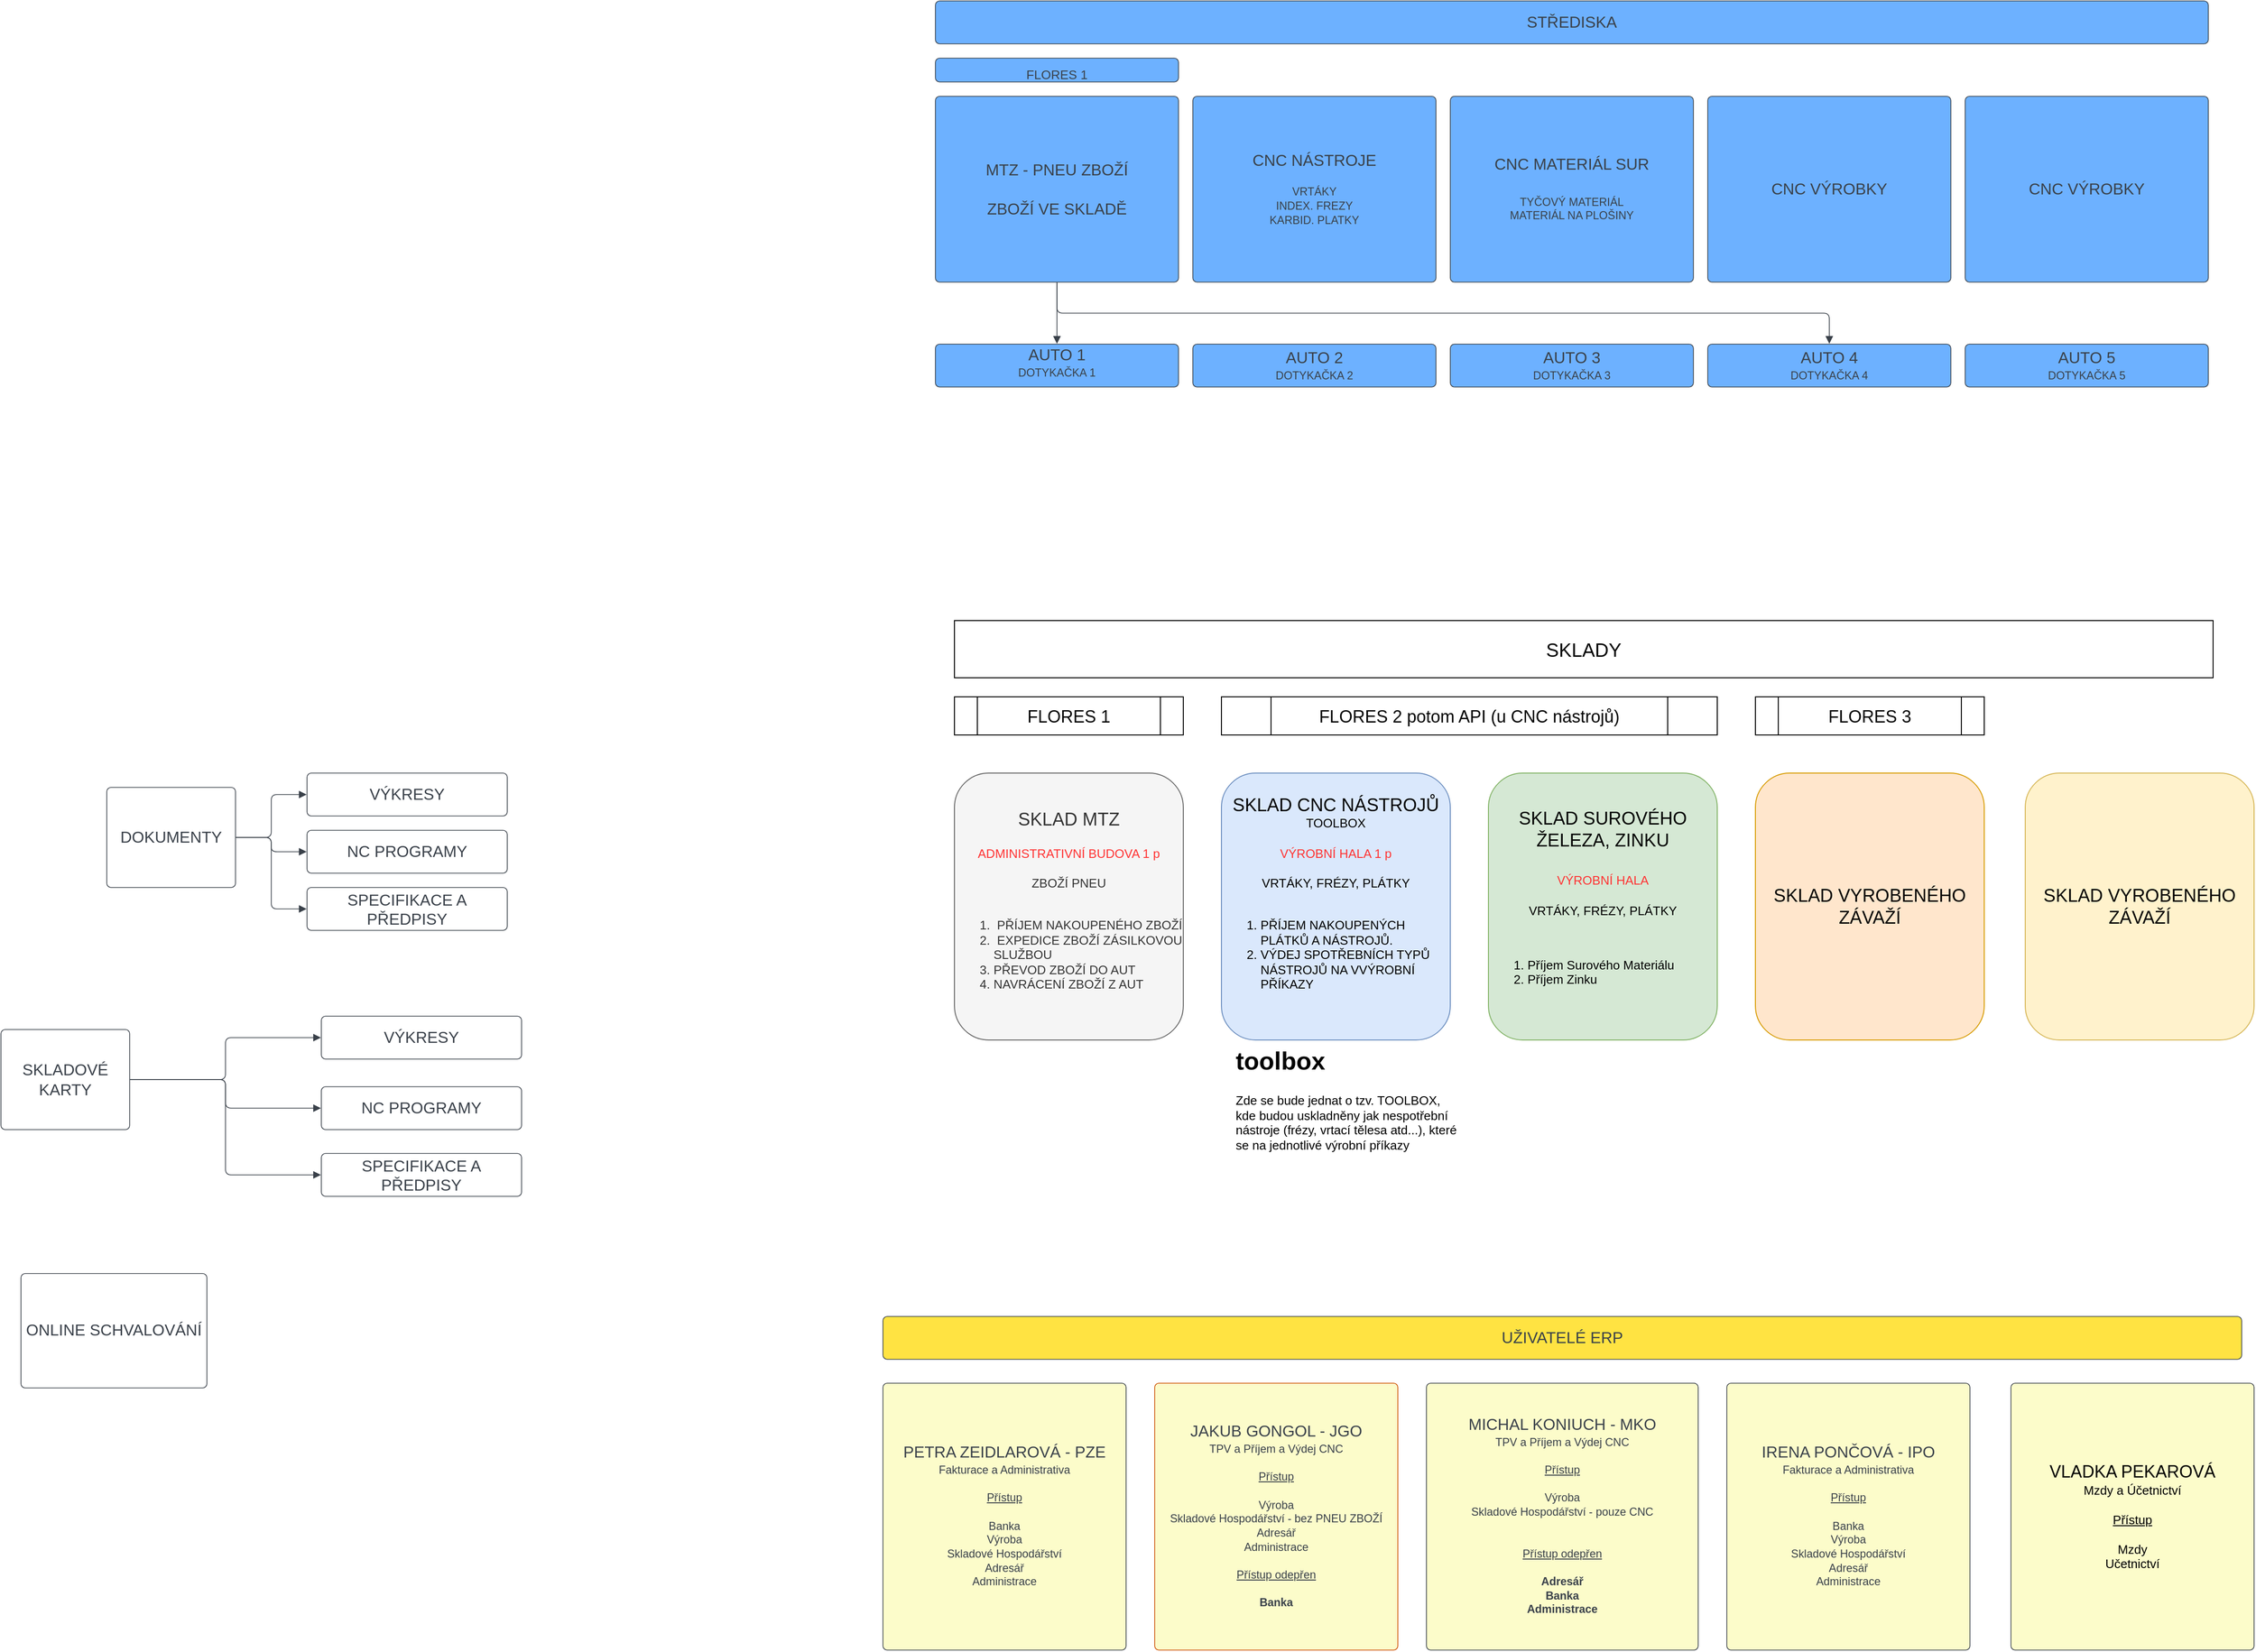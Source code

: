 <mxfile version="18.0.2" type="github">
  <diagram id="CgBZZqJk36iDIYYSCeY7" name="Page-1">
    <mxGraphModel dx="2651" dy="3383" grid="1" gridSize="10" guides="1" tooltips="1" connect="1" arrows="1" fold="1" page="1" pageScale="1" pageWidth="827" pageHeight="1169" math="0" shadow="0">
      <root>
        <mxCell id="0" />
        <mxCell id="1" parent="0" />
        <UserObject label="STŘEDISKA" lucidchartObjectId="JtwdTEM3P7._" id="j0kXErIfYLrjwPMrDjcV-20">
          <mxCell style="html=1;overflow=block;blockSpacing=1;whiteSpace=wrap;fontSize=16.7;fontColor=#3a414a;spacing=9;strokeColor=#3a414a;strokeOpacity=100;fillOpacity=100;rounded=1;absoluteArcSize=1;arcSize=9;fillColor=#6db1ff;strokeWidth=0.8;" vertex="1" parent="1">
            <mxGeometry x="940" y="-1970" width="1335" height="45" as="geometry" />
          </mxCell>
        </UserObject>
        <UserObject label="MTZ - PNEU ZBOŽÍ&#xa;&#xa;ZBOŽÍ VE SKLADĚ" lucidchartObjectId="JtwdQS9GAcQ~" id="j0kXErIfYLrjwPMrDjcV-21">
          <mxCell style="html=1;overflow=block;blockSpacing=1;whiteSpace=wrap;fontSize=16.7;fontColor=#3a414a;spacing=3.8;strokeColor=#3a414a;strokeOpacity=100;fillOpacity=100;rounded=1;absoluteArcSize=1;arcSize=9;fillColor=#6db1ff;strokeWidth=0.8;" vertex="1" parent="1">
            <mxGeometry x="940" y="-1870" width="255" height="195" as="geometry" />
          </mxCell>
        </UserObject>
        <UserObject label="&lt;div style=&quot;display: flex; justify-content: center; text-align: center; align-items: baseline; font-size: 0; line-height: 1.25;margin-top: -2px;&quot;&gt;&lt;span&gt;&lt;span style=&quot;font-size:16.7px;color:#3a414a;&quot;&gt;CNC NÁSTROJE&#xa;&lt;/span&gt;&lt;span style=&quot;font-size:11.7px;color:#3a414a;&quot;&gt;&#xa;VRTÁKY&#xa;INDEX. FREZY&#xa;KARBID. PLATKY&lt;/span&gt;&lt;/span&gt;&lt;/div&gt;" lucidchartObjectId="JtwdC60pC6Yu" id="j0kXErIfYLrjwPMrDjcV-22">
          <mxCell style="html=1;overflow=block;blockSpacing=1;whiteSpace=wrap;fontSize=13;spacing=3.8;strokeColor=#3a414a;strokeOpacity=100;fillOpacity=100;rounded=1;absoluteArcSize=1;arcSize=9;fillColor=#6db1ff;strokeWidth=0.8;" vertex="1" parent="1">
            <mxGeometry x="1210" y="-1870" width="255" height="195" as="geometry" />
          </mxCell>
        </UserObject>
        <UserObject label="&lt;div style=&quot;display: flex; justify-content: center; text-align: center; align-items: baseline; font-size: 0; line-height: 1.25;margin-top: -2px;&quot;&gt;&lt;span&gt;&lt;span style=&quot;font-size:16.7px;color:#3a414a;&quot;&gt;CNC MATERIÁL SUR&#xa;&#xa;&lt;/span&gt;&lt;span style=&quot;font-size:11.7px;color:#3a414a;&quot;&gt;TYČOVÝ MATERIÁL&#xa;MATERIÁL NA PLOŠINY&lt;/span&gt;&lt;/span&gt;&lt;/div&gt;" lucidchartObjectId="JtwdjphT8_iK" id="j0kXErIfYLrjwPMrDjcV-23">
          <mxCell style="html=1;overflow=block;blockSpacing=1;whiteSpace=wrap;fontSize=13;spacing=3.8;strokeColor=#3a414a;strokeOpacity=100;fillOpacity=100;rounded=1;absoluteArcSize=1;arcSize=9;fillColor=#6db1ff;strokeWidth=0.8;" vertex="1" parent="1">
            <mxGeometry x="1480" y="-1870" width="255" height="195" as="geometry" />
          </mxCell>
        </UserObject>
        <UserObject label="CNC VÝROBKY" lucidchartObjectId="JtwdPTH7~YH7" id="j0kXErIfYLrjwPMrDjcV-24">
          <mxCell style="html=1;overflow=block;blockSpacing=1;whiteSpace=wrap;fontSize=16.7;fontColor=#3a414a;spacing=3.8;strokeColor=#3a414a;strokeOpacity=100;fillOpacity=100;rounded=1;absoluteArcSize=1;arcSize=9;fillColor=#6db1ff;strokeWidth=0.8;" vertex="1" parent="1">
            <mxGeometry x="1750" y="-1870" width="255" height="195" as="geometry" />
          </mxCell>
        </UserObject>
        <UserObject label="CNC VÝROBKY" lucidchartObjectId="JtwdCPl2XucP" id="j0kXErIfYLrjwPMrDjcV-25">
          <mxCell style="html=1;overflow=block;blockSpacing=1;whiteSpace=wrap;fontSize=16.7;fontColor=#3a414a;spacing=3.8;strokeColor=#3a414a;strokeOpacity=100;fillOpacity=100;rounded=1;absoluteArcSize=1;arcSize=9;fillColor=#6db1ff;strokeWidth=0.8;" vertex="1" parent="1">
            <mxGeometry x="2020" y="-1870" width="255" height="195" as="geometry" />
          </mxCell>
        </UserObject>
        <UserObject label="&lt;div style=&quot;display: flex; justify-content: center; text-align: center; align-items: baseline; font-size: 0; line-height: 1.25;margin-top: -2px;&quot;&gt;&lt;span&gt;&lt;span style=&quot;font-size:16.7px;color:#3a414a;&quot;&gt;AUTO 1&#xa;&lt;/span&gt;&lt;span style=&quot;font-size:11.7px;color:#3a414a;&quot;&gt;DOTYKAČKA 1&#xa;&#xa;&#xa;&lt;/span&gt;&lt;/span&gt;&lt;/div&gt;" lucidchartObjectId="JtwdidwI.K3z" id="j0kXErIfYLrjwPMrDjcV-26">
          <mxCell style="html=1;overflow=block;blockSpacing=1;whiteSpace=wrap;fontSize=13;spacing=3.8;strokeColor=#3a414a;strokeOpacity=100;fillOpacity=100;rounded=1;absoluteArcSize=1;arcSize=9;fillColor=#6db1ff;strokeWidth=0.8;" vertex="1" parent="1">
            <mxGeometry x="940" y="-1610" width="255" height="45" as="geometry" />
          </mxCell>
        </UserObject>
        <UserObject label="&lt;div style=&quot;display: flex; justify-content: center; text-align: center; align-items: baseline; font-size: 0; line-height: 1.25;margin-top: -2px;&quot;&gt;&lt;span&gt;&lt;span style=&quot;font-size:16.7px;color:#3a414a;&quot;&gt;AUTO 2&lt;/span&gt;&lt;span style=&quot;font-size:11.7px;color:#3a414a;&quot;&gt;&#xa;DOTYKAČKA 2&#xa;&lt;/span&gt;&lt;/span&gt;&lt;/div&gt;" lucidchartObjectId="JtwdFwsQBcLq" id="j0kXErIfYLrjwPMrDjcV-27">
          <mxCell style="html=1;overflow=block;blockSpacing=1;whiteSpace=wrap;fontSize=13;spacing=3.8;strokeColor=#3a414a;strokeOpacity=100;fillOpacity=100;rounded=1;absoluteArcSize=1;arcSize=9;fillColor=#6db1ff;strokeWidth=0.8;" vertex="1" parent="1">
            <mxGeometry x="1210" y="-1610" width="255" height="45" as="geometry" />
          </mxCell>
        </UserObject>
        <UserObject label="&lt;div style=&quot;display: flex; justify-content: center; text-align: center; align-items: baseline; font-size: 0; line-height: 1.25;margin-top: -2px;&quot;&gt;&lt;span&gt;&lt;span style=&quot;font-size:16.7px;color:#3a414a;&quot;&gt;AUTO 3&lt;/span&gt;&lt;span style=&quot;font-size:11.7px;color:#3a414a;&quot;&gt;&#xa;DOTYKAČKA 3&#xa;&lt;/span&gt;&lt;/span&gt;&lt;/div&gt;" lucidchartObjectId="Jtwd00CGW.VU" id="j0kXErIfYLrjwPMrDjcV-28">
          <mxCell style="html=1;overflow=block;blockSpacing=1;whiteSpace=wrap;fontSize=13;spacing=3.8;strokeColor=#3a414a;strokeOpacity=100;fillOpacity=100;rounded=1;absoluteArcSize=1;arcSize=9;fillColor=#6db1ff;strokeWidth=0.8;" vertex="1" parent="1">
            <mxGeometry x="1480" y="-1610" width="255" height="45" as="geometry" />
          </mxCell>
        </UserObject>
        <UserObject label="&lt;div style=&quot;display: flex; justify-content: center; text-align: center; align-items: baseline; font-size: 0; line-height: 1.25;margin-top: -2px;&quot;&gt;&lt;span&gt;&lt;span style=&quot;font-size:16.7px;color:#3a414a;&quot;&gt;AUTO 4&lt;/span&gt;&lt;span style=&quot;font-size:11.7px;color:#3a414a;&quot;&gt;&#xa;DOTYKAČKA 4&#xa;&lt;/span&gt;&lt;/span&gt;&lt;/div&gt;" lucidchartObjectId="JtwdBA.rW.2H" id="j0kXErIfYLrjwPMrDjcV-29">
          <mxCell style="html=1;overflow=block;blockSpacing=1;whiteSpace=wrap;fontSize=13;spacing=3.8;strokeColor=#3a414a;strokeOpacity=100;fillOpacity=100;rounded=1;absoluteArcSize=1;arcSize=9;fillColor=#6db1ff;strokeWidth=0.8;" vertex="1" parent="1">
            <mxGeometry x="1750" y="-1610" width="255" height="45" as="geometry" />
          </mxCell>
        </UserObject>
        <UserObject label="&lt;div style=&quot;display: flex; justify-content: center; text-align: center; align-items: baseline; font-size: 0; line-height: 1.25;margin-top: -2px;&quot;&gt;&lt;span&gt;&lt;span style=&quot;font-size:16.7px;color:#3a414a;&quot;&gt;AUTO 5&lt;/span&gt;&lt;span style=&quot;font-size:11.7px;color:#3a414a;&quot;&gt;&#xa;DOTYKAČKA 5&#xa;&lt;/span&gt;&lt;/span&gt;&lt;/div&gt;" lucidchartObjectId="JtwdIF_GFw2b" id="j0kXErIfYLrjwPMrDjcV-30">
          <mxCell style="html=1;overflow=block;blockSpacing=1;whiteSpace=wrap;fontSize=13;spacing=3.8;strokeColor=#3a414a;strokeOpacity=100;fillOpacity=100;rounded=1;absoluteArcSize=1;arcSize=9;fillColor=#6db1ff;strokeWidth=0.8;" vertex="1" parent="1">
            <mxGeometry x="2020" y="-1610" width="255" height="45" as="geometry" />
          </mxCell>
        </UserObject>
        <UserObject label="" lucidchartObjectId="JtwdesKhk5jS" id="j0kXErIfYLrjwPMrDjcV-31">
          <mxCell style="html=1;jettySize=18;whiteSpace=wrap;overflow=block;blockSpacing=1;fontSize=13;strokeColor=#3a414a;strokeOpacity=100;strokeWidth=0.8;rounded=1;arcSize=12;edgeStyle=orthogonalEdgeStyle;startArrow=none;endArrow=block;endFill=1;exitX=0.5;exitY=1.002;exitPerimeter=0;entryX=0.5;entryY=-0.008;entryPerimeter=0;" edge="1" parent="1" source="j0kXErIfYLrjwPMrDjcV-21" target="j0kXErIfYLrjwPMrDjcV-26">
            <mxGeometry width="100" height="100" relative="1" as="geometry">
              <Array as="points" />
            </mxGeometry>
          </mxCell>
        </UserObject>
        <UserObject label="" lucidchartObjectId="JtwdVqg88i.Q" id="j0kXErIfYLrjwPMrDjcV-32">
          <mxCell style="html=1;jettySize=18;whiteSpace=wrap;overflow=block;blockSpacing=1;fontSize=13;strokeColor=#3a414a;strokeOpacity=100;strokeWidth=0.8;rounded=1;arcSize=12;edgeStyle=orthogonalEdgeStyle;startArrow=none;endArrow=block;endFill=1;exitX=0.5;exitY=1.002;exitPerimeter=0;entryX=0.5;entryY=-0.008;entryPerimeter=0;" edge="1" parent="1" source="j0kXErIfYLrjwPMrDjcV-21" target="j0kXErIfYLrjwPMrDjcV-29">
            <mxGeometry width="100" height="100" relative="1" as="geometry">
              <Array as="points" />
            </mxGeometry>
          </mxCell>
        </UserObject>
        <UserObject label="FLORES 1" lucidchartObjectId="Jtwd~oacY.Pb" id="j0kXErIfYLrjwPMrDjcV-33">
          <mxCell style="html=1;overflow=block;blockSpacing=1;whiteSpace=wrap;fontSize=13.3;fontColor=#3a414a;spacing=9;strokeColor=#3a414a;strokeOpacity=100;fillOpacity=100;rounded=1;absoluteArcSize=1;arcSize=9;fillColor=#6db1ff;strokeWidth=0.8;" vertex="1" parent="1">
            <mxGeometry x="940" y="-1910" width="255" height="25" as="geometry" />
          </mxCell>
        </UserObject>
        <UserObject label="UŽIVATELÉ ERP" lucidchartObjectId="0tvdic0jbc52" id="j0kXErIfYLrjwPMrDjcV-34">
          <mxCell style="html=1;overflow=block;blockSpacing=1;whiteSpace=wrap;fontSize=16.7;fontColor=#3a414a;spacing=9;strokeColor=#3a414a;strokeOpacity=100;fillOpacity=100;rounded=1;absoluteArcSize=1;arcSize=9;fillColor=#ffe342;strokeWidth=0.8;" vertex="1" parent="1">
            <mxGeometry x="885" y="-590" width="1425" height="45" as="geometry" />
          </mxCell>
        </UserObject>
        <UserObject label="&lt;div style=&quot;display: flex; justify-content: center; text-align: center; align-items: baseline; font-size: 0; line-height: 1.25;margin-top: -2px;&quot;&gt;&lt;span&gt;&lt;span style=&quot;font-size:16.7px;color:#3a414a;&quot;&gt;JAKUB GONGOL - JGO&#xa;&lt;/span&gt;&lt;span style=&quot;font-size:11.7px;color:#3a414a;&quot;&gt;&lt;span style=&quot;font-size:11.7px;color:#3a414a;&quot;&gt;TPV a Příjem a Výdej CNC&#xa;&#xa;&lt;/span&gt;&lt;span style=&quot;font-size:11.7px;color:#3a414a;text-decoration: underline;&quot;&gt;Přístup&lt;/span&gt;&lt;span style=&quot;font-size:11.7px;color:#3a414a;&quot;&gt;&#xa;&#xa;Výroba&#xa;Skladové Hospodářství - bez PNEU ZBOŽÍ&#xa;Adresář&#xa;Administrace &#xa;&#xa;&lt;/span&gt;&lt;span style=&quot;font-size:11.7px;color:#3a414a;text-decoration: underline;&quot;&gt;Přístup odepřen&lt;/span&gt;&lt;span style=&quot;font-size:11.7px;color:#3a414a;&quot;&gt;&#xa;&lt;/span&gt;&lt;span style=&quot;font-size:11.7px;color:#3a414a;font-weight: bold;&quot;&gt;&#xa;Banka&lt;/span&gt;&lt;/span&gt;&lt;/span&gt;&lt;/div&gt;" lucidchartObjectId="0tvdgqxYE7Ar" id="j0kXErIfYLrjwPMrDjcV-35">
          <mxCell style="html=1;overflow=block;blockSpacing=1;whiteSpace=wrap;fontSize=13;spacing=3.8;strokeColor=#cc4e00;strokeOpacity=100;fillOpacity=100;rounded=1;absoluteArcSize=1;arcSize=9;fillColor=#fcfcca;strokeWidth=0.8;" vertex="1" parent="1">
            <mxGeometry x="1170" y="-520" width="255" height="280" as="geometry" />
          </mxCell>
        </UserObject>
        <UserObject label="&lt;div style=&quot;display: flex; justify-content: center; text-align: center; align-items: baseline; font-size: 0; line-height: 1.25;margin-top: -2px;&quot;&gt;&lt;span&gt;&lt;span style=&quot;font-size:16.7px;color:#3a414a;&quot;&gt;PETRA ZEIDLAROVÁ - PZE&#xa;&lt;/span&gt;&lt;span style=&quot;font-size:11.7px;color:#3a414a;&quot;&gt;&lt;span style=&quot;font-size:11.7px;color:#3a414a;&quot;&gt;Fakturace a Administrativa&#xa;&#xa;&lt;/span&gt;&lt;span style=&quot;font-size:11.7px;color:#3a414a;text-decoration: underline;&quot;&gt;Přístup&#xa;&lt;/span&gt;&#xa;Banka&#xa;Výroba&#xa;Skladové Hospodářství&#xa;Adresář&#xa;Administrace&#xa;&lt;/span&gt;&lt;/span&gt;&lt;/div&gt;" lucidchartObjectId="0tvdXOrxxyYM" id="j0kXErIfYLrjwPMrDjcV-36">
          <mxCell style="html=1;overflow=block;blockSpacing=1;whiteSpace=wrap;fontSize=13;spacing=3.8;strokeColor=#3a414a;strokeOpacity=100;fillOpacity=100;rounded=1;absoluteArcSize=1;arcSize=9;fillColor=#fcfcca;strokeWidth=0.8;" vertex="1" parent="1">
            <mxGeometry x="885" y="-520" width="255" height="280" as="geometry" />
          </mxCell>
        </UserObject>
        <UserObject label="&lt;div style=&quot;display: flex; justify-content: center; text-align: center; align-items: baseline; font-size: 0; line-height: 1.25;margin-top: -2px;&quot;&gt;&lt;span&gt;&lt;span style=&quot;font-size:16.7px;color:#3a414a;&quot;&gt;MICHAL KONIUCH - MKO&#xa;&lt;/span&gt;&lt;span style=&quot;font-size:11.7px;color:#3a414a;&quot;&gt;&lt;span style=&quot;font-size:11.7px;color:#3a414a;&quot;&gt;TPV a Příjem a Výdej CNC&#xa;&#xa;&lt;/span&gt;&lt;span style=&quot;font-size:11.7px;color:#3a414a;text-decoration: underline;&quot;&gt;Přístup&lt;/span&gt;&lt;span style=&quot;font-size:11.7px;color:#3a414a;&quot;&gt;&#xa;&#xa;Výroba&#xa;Skladové Hospodářství - pouze CNC&#xa;&#xa;&#xa;&lt;/span&gt;&lt;span style=&quot;font-size:11.7px;color:#3a414a;text-decoration: underline;&quot;&gt;Přístup odepřen&#xa;&lt;/span&gt;&lt;span style=&quot;font-size:11.7px;color:#3a414a;&quot;&gt;&#xa;&lt;/span&gt;&lt;span style=&quot;font-size:11.7px;color:#3a414a;font-weight: bold;&quot;&gt;Adresář&lt;/span&gt;&lt;span style=&quot;font-size:11.7px;color:#3a414a;&quot;&gt;&#xa;&lt;/span&gt;&lt;span style=&quot;font-size:11.7px;color:#3a414a;font-weight: bold;&quot;&gt;Banka&#xa;Administrace &lt;/span&gt;&lt;/span&gt;&lt;/span&gt;&lt;/div&gt;" lucidchartObjectId="0tvdGA8Oxi0t" id="j0kXErIfYLrjwPMrDjcV-37">
          <mxCell style="html=1;overflow=block;blockSpacing=1;whiteSpace=wrap;fontSize=13;spacing=3.8;strokeColor=#3a414a;strokeOpacity=100;fillOpacity=100;rounded=1;absoluteArcSize=1;arcSize=9;fillColor=#fcfcca;strokeWidth=0.8;" vertex="1" parent="1">
            <mxGeometry x="1455" y="-520" width="285" height="280" as="geometry" />
          </mxCell>
        </UserObject>
        <UserObject label="&lt;div style=&quot;display: flex; justify-content: center; text-align: center; align-items: baseline; font-size: 0; line-height: 1.25;margin-top: -2px;&quot;&gt;&lt;span&gt;&lt;span style=&quot;font-size:16.7px;color:#3a414a;&quot;&gt;IRENA PONČOVÁ - IPO &#xa;&lt;/span&gt;&lt;span style=&quot;font-size:11.7px;color:#3a414a;&quot;&gt;&lt;span style=&quot;font-size:11.7px;color:#3a414a;&quot;&gt;Fakturace a Administrativa&#xa;&#xa;&lt;/span&gt;&lt;span style=&quot;font-size:11.7px;color:#3a414a;text-decoration: underline;&quot;&gt;Přístup&#xa;&lt;/span&gt;&#xa;Banka&#xa;Výroba&#xa;Skladové Hospodářství&#xa;Adresář&#xa;Administrace&#xa;&lt;/span&gt;&lt;/span&gt;&lt;/div&gt;" lucidchartObjectId="GuvdEoKwZxQW" id="j0kXErIfYLrjwPMrDjcV-38">
          <mxCell style="html=1;overflow=block;blockSpacing=1;whiteSpace=wrap;fontSize=13;spacing=3.8;strokeColor=#3a414a;strokeOpacity=100;fillOpacity=100;rounded=1;absoluteArcSize=1;arcSize=9;fillColor=#fcfcca;strokeWidth=0.8;" vertex="1" parent="1">
            <mxGeometry x="1770" y="-520" width="255" height="280" as="geometry" />
          </mxCell>
        </UserObject>
        <UserObject label="&lt;font style=&quot;font-size: 18px;&quot;&gt;VLADKA PEKAROVÁ&lt;/font&gt;&lt;br&gt;Mzdy a Účetnictví&lt;br&gt;&lt;br&gt;&lt;u&gt;Přístup&lt;/u&gt;&lt;br&gt;&lt;br&gt;Mzdy&lt;br&gt;Učetnictví" lucidchartObjectId="7uvdB4ZOYfPL" id="j0kXErIfYLrjwPMrDjcV-39">
          <mxCell style="html=1;overflow=block;blockSpacing=1;whiteSpace=wrap;fontSize=13;spacing=3.8;strokeColor=#3a414a;strokeOpacity=100;fillOpacity=100;rounded=1;absoluteArcSize=1;arcSize=9;fillColor=#fcfcca;strokeWidth=0.8;" vertex="1" parent="1">
            <mxGeometry x="2068" y="-520" width="255" height="280" as="geometry" />
          </mxCell>
        </UserObject>
        <UserObject label="DOKUMENTY" lucidchartObjectId=".pvdK7gstuzt" id="j0kXErIfYLrjwPMrDjcV-40">
          <mxCell style="html=1;overflow=block;blockSpacing=1;whiteSpace=wrap;fontSize=16.7;fontColor=#3a414a;spacing=9;strokeColor=#3a414a;strokeOpacity=100;rounded=1;absoluteArcSize=1;arcSize=9;strokeWidth=0.8;" vertex="1" parent="1">
            <mxGeometry x="71" y="-1145" width="135" height="105" as="geometry" />
          </mxCell>
        </UserObject>
        <UserObject label="NC PROGRAMY" lucidchartObjectId="zqvdhKrwIuVM" id="j0kXErIfYLrjwPMrDjcV-41">
          <mxCell style="html=1;overflow=block;blockSpacing=1;whiteSpace=wrap;fontSize=16.7;fontColor=#3a414a;spacing=3.8;strokeColor=#3a414a;strokeOpacity=100;rounded=1;absoluteArcSize=1;arcSize=9;strokeWidth=0.8;" vertex="1" parent="1">
            <mxGeometry x="281" y="-1100" width="210" height="45" as="geometry" />
          </mxCell>
        </UserObject>
        <UserObject label="VÝKRESY" lucidchartObjectId="3qvdHYi4aWDL" id="j0kXErIfYLrjwPMrDjcV-42">
          <mxCell style="html=1;overflow=block;blockSpacing=1;whiteSpace=wrap;fontSize=16.7;fontColor=#3a414a;spacing=3.8;strokeColor=#3a414a;strokeOpacity=100;rounded=1;absoluteArcSize=1;arcSize=9;strokeWidth=0.8;" vertex="1" parent="1">
            <mxGeometry x="281" y="-1160" width="210" height="45" as="geometry" />
          </mxCell>
        </UserObject>
        <UserObject label="" lucidchartObjectId="qrvd7glw8jFk" id="j0kXErIfYLrjwPMrDjcV-43">
          <mxCell style="html=1;jettySize=18;whiteSpace=wrap;fontSize=13;strokeColor=#3a414a;strokeOpacity=100;strokeWidth=0.8;rounded=1;arcSize=12;edgeStyle=orthogonalEdgeStyle;startArrow=none;endArrow=block;endFill=1;exitX=1.003;exitY=0.5;exitPerimeter=0;entryX=-0.002;entryY=0.5;entryPerimeter=0;" edge="1" parent="1" source="j0kXErIfYLrjwPMrDjcV-40" target="j0kXErIfYLrjwPMrDjcV-42">
            <mxGeometry width="100" height="100" relative="1" as="geometry">
              <Array as="points" />
            </mxGeometry>
          </mxCell>
        </UserObject>
        <UserObject label="" lucidchartObjectId="ArvdrgU07RkV" id="j0kXErIfYLrjwPMrDjcV-44">
          <mxCell style="html=1;jettySize=18;whiteSpace=wrap;fontSize=13;strokeColor=#3a414a;strokeOpacity=100;strokeWidth=0.8;rounded=1;arcSize=12;edgeStyle=orthogonalEdgeStyle;startArrow=none;endArrow=block;endFill=1;exitX=1.003;exitY=0.5;exitPerimeter=0;entryX=-0.002;entryY=0.5;entryPerimeter=0;" edge="1" parent="1" source="j0kXErIfYLrjwPMrDjcV-40" target="j0kXErIfYLrjwPMrDjcV-41">
            <mxGeometry width="100" height="100" relative="1" as="geometry">
              <Array as="points" />
            </mxGeometry>
          </mxCell>
        </UserObject>
        <UserObject label="SPECIFIKACE A PŘEDPISY" lucidchartObjectId="esvdyNWe1Ojt" id="j0kXErIfYLrjwPMrDjcV-45">
          <mxCell style="html=1;overflow=block;blockSpacing=1;whiteSpace=wrap;fontSize=16.7;fontColor=#3a414a;spacing=3.8;strokeColor=#3a414a;strokeOpacity=100;rounded=1;absoluteArcSize=1;arcSize=9;strokeWidth=0.8;" vertex="1" parent="1">
            <mxGeometry x="281" y="-1040" width="210" height="45" as="geometry" />
          </mxCell>
        </UserObject>
        <UserObject label="" lucidchartObjectId="EsvdI7-9Z9oP" id="j0kXErIfYLrjwPMrDjcV-46">
          <mxCell style="html=1;jettySize=18;whiteSpace=wrap;fontSize=13;strokeColor=#3a414a;strokeOpacity=100;strokeWidth=0.8;rounded=1;arcSize=12;edgeStyle=orthogonalEdgeStyle;startArrow=none;endArrow=block;endFill=1;exitX=1.003;exitY=0.5;exitPerimeter=0;entryX=-0.002;entryY=0.5;entryPerimeter=0;" edge="1" parent="1" source="j0kXErIfYLrjwPMrDjcV-40" target="j0kXErIfYLrjwPMrDjcV-45">
            <mxGeometry width="100" height="100" relative="1" as="geometry">
              <Array as="points" />
            </mxGeometry>
          </mxCell>
        </UserObject>
        <UserObject label="SKLADOVÉ KARTY" lucidchartObjectId="ptvdZgwcykU5" id="j0kXErIfYLrjwPMrDjcV-47">
          <mxCell style="html=1;overflow=block;blockSpacing=1;whiteSpace=wrap;fontSize=16.7;fontColor=#3a414a;spacing=9;strokeColor=#3a414a;strokeOpacity=100;rounded=1;absoluteArcSize=1;arcSize=9;strokeWidth=0.8;" vertex="1" parent="1">
            <mxGeometry x="-40" y="-891" width="135" height="105" as="geometry" />
          </mxCell>
        </UserObject>
        <UserObject label="NC PROGRAMY" lucidchartObjectId="ptvds19vsaM0" id="j0kXErIfYLrjwPMrDjcV-48">
          <mxCell style="html=1;overflow=block;blockSpacing=1;whiteSpace=wrap;fontSize=16.7;fontColor=#3a414a;spacing=3.8;strokeColor=#3a414a;strokeOpacity=100;rounded=1;absoluteArcSize=1;arcSize=9;strokeWidth=0.8;" vertex="1" parent="1">
            <mxGeometry x="296" y="-831" width="210" height="45" as="geometry" />
          </mxCell>
        </UserObject>
        <UserObject label="VÝKRESY" lucidchartObjectId="ptvd4AHajetX" id="j0kXErIfYLrjwPMrDjcV-49">
          <mxCell style="html=1;overflow=block;blockSpacing=1;whiteSpace=wrap;fontSize=16.7;fontColor=#3a414a;spacing=3.8;strokeColor=#3a414a;strokeOpacity=100;rounded=1;absoluteArcSize=1;arcSize=9;strokeWidth=0.8;" vertex="1" parent="1">
            <mxGeometry x="296" y="-905" width="210" height="45" as="geometry" />
          </mxCell>
        </UserObject>
        <UserObject label="" lucidchartObjectId="ptvd50mA74CM" id="j0kXErIfYLrjwPMrDjcV-50">
          <mxCell style="html=1;jettySize=18;whiteSpace=wrap;fontSize=13;strokeColor=#3a414a;strokeOpacity=100;strokeWidth=0.8;rounded=1;arcSize=12;edgeStyle=orthogonalEdgeStyle;startArrow=none;endArrow=block;endFill=1;exitX=1.003;exitY=0.5;exitPerimeter=0;entryX=-0.002;entryY=0.5;entryPerimeter=0;" edge="1" parent="1" source="j0kXErIfYLrjwPMrDjcV-47" target="j0kXErIfYLrjwPMrDjcV-49">
            <mxGeometry width="100" height="100" relative="1" as="geometry">
              <Array as="points" />
            </mxGeometry>
          </mxCell>
        </UserObject>
        <UserObject label="" lucidchartObjectId="ptvdbCIzBHQ6" id="j0kXErIfYLrjwPMrDjcV-51">
          <mxCell style="html=1;jettySize=18;whiteSpace=wrap;fontSize=13;strokeColor=#3a414a;strokeOpacity=100;strokeWidth=0.8;rounded=1;arcSize=12;edgeStyle=orthogonalEdgeStyle;startArrow=none;endArrow=block;endFill=1;exitX=1.003;exitY=0.5;exitPerimeter=0;entryX=-0.002;entryY=0.5;entryPerimeter=0;" edge="1" parent="1" source="j0kXErIfYLrjwPMrDjcV-47" target="j0kXErIfYLrjwPMrDjcV-48">
            <mxGeometry width="100" height="100" relative="1" as="geometry">
              <Array as="points" />
            </mxGeometry>
          </mxCell>
        </UserObject>
        <UserObject label="SPECIFIKACE A PŘEDPISY" lucidchartObjectId="ptvdzCFnCwEI" id="j0kXErIfYLrjwPMrDjcV-52">
          <mxCell style="html=1;overflow=block;blockSpacing=1;whiteSpace=wrap;fontSize=16.7;fontColor=#3a414a;spacing=3.8;strokeColor=#3a414a;strokeOpacity=100;rounded=1;absoluteArcSize=1;arcSize=9;strokeWidth=0.8;" vertex="1" parent="1">
            <mxGeometry x="296" y="-761" width="210" height="45" as="geometry" />
          </mxCell>
        </UserObject>
        <UserObject label="" lucidchartObjectId="ptvdQdrww7SG" id="j0kXErIfYLrjwPMrDjcV-53">
          <mxCell style="html=1;jettySize=18;whiteSpace=wrap;fontSize=13;strokeColor=#3a414a;strokeOpacity=100;strokeWidth=0.8;rounded=1;arcSize=12;edgeStyle=orthogonalEdgeStyle;startArrow=none;endArrow=block;endFill=1;exitX=1.003;exitY=0.5;exitPerimeter=0;entryX=-0.002;entryY=0.5;entryPerimeter=0;" edge="1" parent="1" source="j0kXErIfYLrjwPMrDjcV-47" target="j0kXErIfYLrjwPMrDjcV-52">
            <mxGeometry width="100" height="100" relative="1" as="geometry">
              <Array as="points" />
            </mxGeometry>
          </mxCell>
        </UserObject>
        <UserObject label="ONLINE SCHVALOVÁNÍ" lucidchartObjectId="oxvdXW~Xfd3G" id="j0kXErIfYLrjwPMrDjcV-54">
          <mxCell style="html=1;overflow=block;blockSpacing=1;whiteSpace=wrap;fontSize=16.7;fontColor=#3a414a;spacing=3.8;strokeColor=#3a414a;strokeOpacity=100;rounded=1;absoluteArcSize=1;arcSize=9;strokeWidth=0.8;" vertex="1" parent="1">
            <mxGeometry x="-19" y="-635" width="195" height="120" as="geometry" />
          </mxCell>
        </UserObject>
        <mxCell id="j0kXErIfYLrjwPMrDjcV-57" value="&lt;font style=&quot;font-size: 19px;&quot;&gt;SKLAD MTZ&lt;br&gt;&lt;/font&gt;&lt;br&gt;&lt;font color=&quot;#ff3333&quot;&gt;ADMINISTRATIVNÍ BUDOVA 1 p&lt;/font&gt;&lt;br&gt;&lt;br&gt;ZBOŽÍ PNEU&lt;br&gt;&lt;br&gt;&lt;ol&gt;&lt;li style=&quot;text-align: left;&quot;&gt;&lt;span style=&quot;background-color: initial;&quot;&gt;&amp;nbsp;PŘÍJEM NAKOUPENÉHO ZBOŽÍ&lt;/span&gt;&lt;/li&gt;&lt;li style=&quot;text-align: left;&quot;&gt;&lt;span style=&quot;background-color: initial;&quot;&gt;&amp;nbsp;EXPEDICE ZBOŽÍ ZÁSILKOVOU SLUŽBOU&lt;/span&gt;&lt;/li&gt;&lt;li style=&quot;text-align: left;&quot;&gt;&lt;span style=&quot;background-color: initial;&quot;&gt;PŘEVOD ZBOŽÍ DO AUT&lt;/span&gt;&lt;/li&gt;&lt;li style=&quot;text-align: left;&quot;&gt;&lt;span style=&quot;background-color: initial;&quot;&gt;NAVRÁCENÍ ZBOŽÍ Z AUT&lt;/span&gt;&lt;/li&gt;&lt;/ol&gt;" style="rounded=1;whiteSpace=wrap;html=1;fontSize=13;fillColor=#f5f5f5;fontColor=#333333;strokeColor=#666666;" vertex="1" parent="1">
          <mxGeometry x="960" y="-1160" width="240" height="280" as="geometry" />
        </mxCell>
        <mxCell id="j0kXErIfYLrjwPMrDjcV-58" value="&lt;font style=&quot;font-size: 13px;&quot;&gt;&lt;font style=&quot;font-size: 19px;&quot;&gt;SKLAD CNC NÁSTROJŮ&lt;/font&gt;&lt;br&gt;&lt;span style=&quot;&quot;&gt;TOOLBOX&lt;br&gt;&lt;/span&gt;&lt;br&gt;&lt;font color=&quot;#ff3333&quot;&gt;VÝROBNÍ HALA 1 p&lt;/font&gt;&lt;br&gt;&lt;br&gt;&lt;span style=&quot;&quot;&gt;VRTÁKY, FRÉZY, PLÁTKY&lt;br&gt;&lt;br&gt;&lt;ol&gt;&lt;li style=&quot;text-align: left;&quot;&gt;&lt;font style=&quot;font-size: 13px;&quot;&gt;&lt;span style=&quot;&quot;&gt;PŘÍJEM NAKOUPENÝCH PLÁTKŮ A NÁSTROJŮ.&lt;/span&gt;&lt;/font&gt;&lt;/li&gt;&lt;li style=&quot;text-align: left;&quot;&gt;VÝDEJ SPOTŘEBNÍCH TYPŮ NÁSTROJŮ NA VVÝROBNÍ PŘÍKAZY&lt;/li&gt;&lt;/ol&gt;&lt;/span&gt;&lt;br&gt;&lt;/font&gt;" style="rounded=1;whiteSpace=wrap;html=1;fontSize=13;fillColor=#dae8fc;strokeColor=#6c8ebf;" vertex="1" parent="1">
          <mxGeometry x="1240" y="-1160" width="240" height="280" as="geometry" />
        </mxCell>
        <mxCell id="j0kXErIfYLrjwPMrDjcV-59" value="SKLADY" style="rounded=0;whiteSpace=wrap;html=1;fontSize=20;" vertex="1" parent="1">
          <mxGeometry x="960" y="-1320" width="1320" height="60" as="geometry" />
        </mxCell>
        <mxCell id="j0kXErIfYLrjwPMrDjcV-61" value="&lt;font style=&quot;font-size: 18px;&quot;&gt;FLORES 1&lt;/font&gt;" style="shape=process;whiteSpace=wrap;html=1;backgroundOutline=1;fontSize=20;" vertex="1" parent="1">
          <mxGeometry x="960" y="-1240" width="240" height="40" as="geometry" />
        </mxCell>
        <mxCell id="j0kXErIfYLrjwPMrDjcV-66" value="&lt;font style=&quot;font-size: 18px;&quot;&gt;FLORES 2 potom API (u CNC nástrojů)&lt;/font&gt;" style="shape=process;whiteSpace=wrap;html=1;backgroundOutline=1;fontSize=20;" vertex="1" parent="1">
          <mxGeometry x="1240" y="-1240" width="520" height="40" as="geometry" />
        </mxCell>
        <mxCell id="j0kXErIfYLrjwPMrDjcV-67" value="&lt;span style=&quot;font-size: 19px;&quot;&gt;SKLAD SUROVÉHO ŽELEZA, ZINKU&lt;br&gt;&lt;br&gt;&lt;/span&gt;&lt;font color=&quot;#ff3333&quot;&gt;VÝROBNÍ HALA&lt;/font&gt;&lt;br&gt;&lt;br&gt;VRTÁKY, FRÉZY, PLÁTKY&lt;br&gt;&lt;span style=&quot;font-size: 19px;&quot;&gt;&lt;br&gt;&lt;ol&gt;&lt;li style=&quot;text-align: left; font-size: 13px;&quot;&gt;Příjem Surového Materiálu&lt;/li&gt;&lt;li style=&quot;text-align: left; font-size: 13px;&quot;&gt;Příjem Zinku&lt;/li&gt;&lt;/ol&gt;&lt;/span&gt;" style="rounded=1;whiteSpace=wrap;html=1;fontSize=13;fillColor=#d5e8d4;strokeColor=#82b366;" vertex="1" parent="1">
          <mxGeometry x="1520" y="-1160" width="240" height="280" as="geometry" />
        </mxCell>
        <mxCell id="j0kXErIfYLrjwPMrDjcV-70" value="&lt;h1&gt;toolbox&lt;/h1&gt;&lt;p&gt;Zde se bude jednat o tzv. TOOLBOX, kde budou uskladněny jak nespotřební nástroje (frézy, vrtací tělesa atd...), které se na jednotlivé výrobní příkazy&amp;nbsp;&lt;/p&gt;" style="text;html=1;strokeColor=none;fillColor=none;spacing=5;spacingTop=-20;whiteSpace=wrap;overflow=hidden;rounded=0;fontSize=13;" vertex="1" parent="1">
          <mxGeometry x="1250" y="-880" width="240" height="200" as="geometry" />
        </mxCell>
        <mxCell id="j0kXErIfYLrjwPMrDjcV-71" value="&lt;span style=&quot;font-size: 19px;&quot;&gt;SKLAD VYROBENÉHO ZÁVAŽÍ&lt;/span&gt;" style="rounded=1;whiteSpace=wrap;html=1;fontSize=13;fillColor=#ffe6cc;strokeColor=#d79b00;" vertex="1" parent="1">
          <mxGeometry x="1800" y="-1160" width="240" height="280" as="geometry" />
        </mxCell>
        <mxCell id="j0kXErIfYLrjwPMrDjcV-72" value="&lt;font style=&quot;font-size: 18px;&quot;&gt;FLORES 3&lt;/font&gt;" style="shape=process;whiteSpace=wrap;html=1;backgroundOutline=1;fontSize=20;" vertex="1" parent="1">
          <mxGeometry x="1800" y="-1240" width="240" height="40" as="geometry" />
        </mxCell>
        <mxCell id="j0kXErIfYLrjwPMrDjcV-73" value="&lt;span style=&quot;font-size: 19px;&quot;&gt;SKLAD VYROBENÉHO ZÁVAŽÍ&lt;/span&gt;" style="rounded=1;whiteSpace=wrap;html=1;fontSize=13;fillColor=#fff2cc;strokeColor=#d6b656;" vertex="1" parent="1">
          <mxGeometry x="2083" y="-1160" width="240" height="280" as="geometry" />
        </mxCell>
      </root>
    </mxGraphModel>
  </diagram>
</mxfile>
